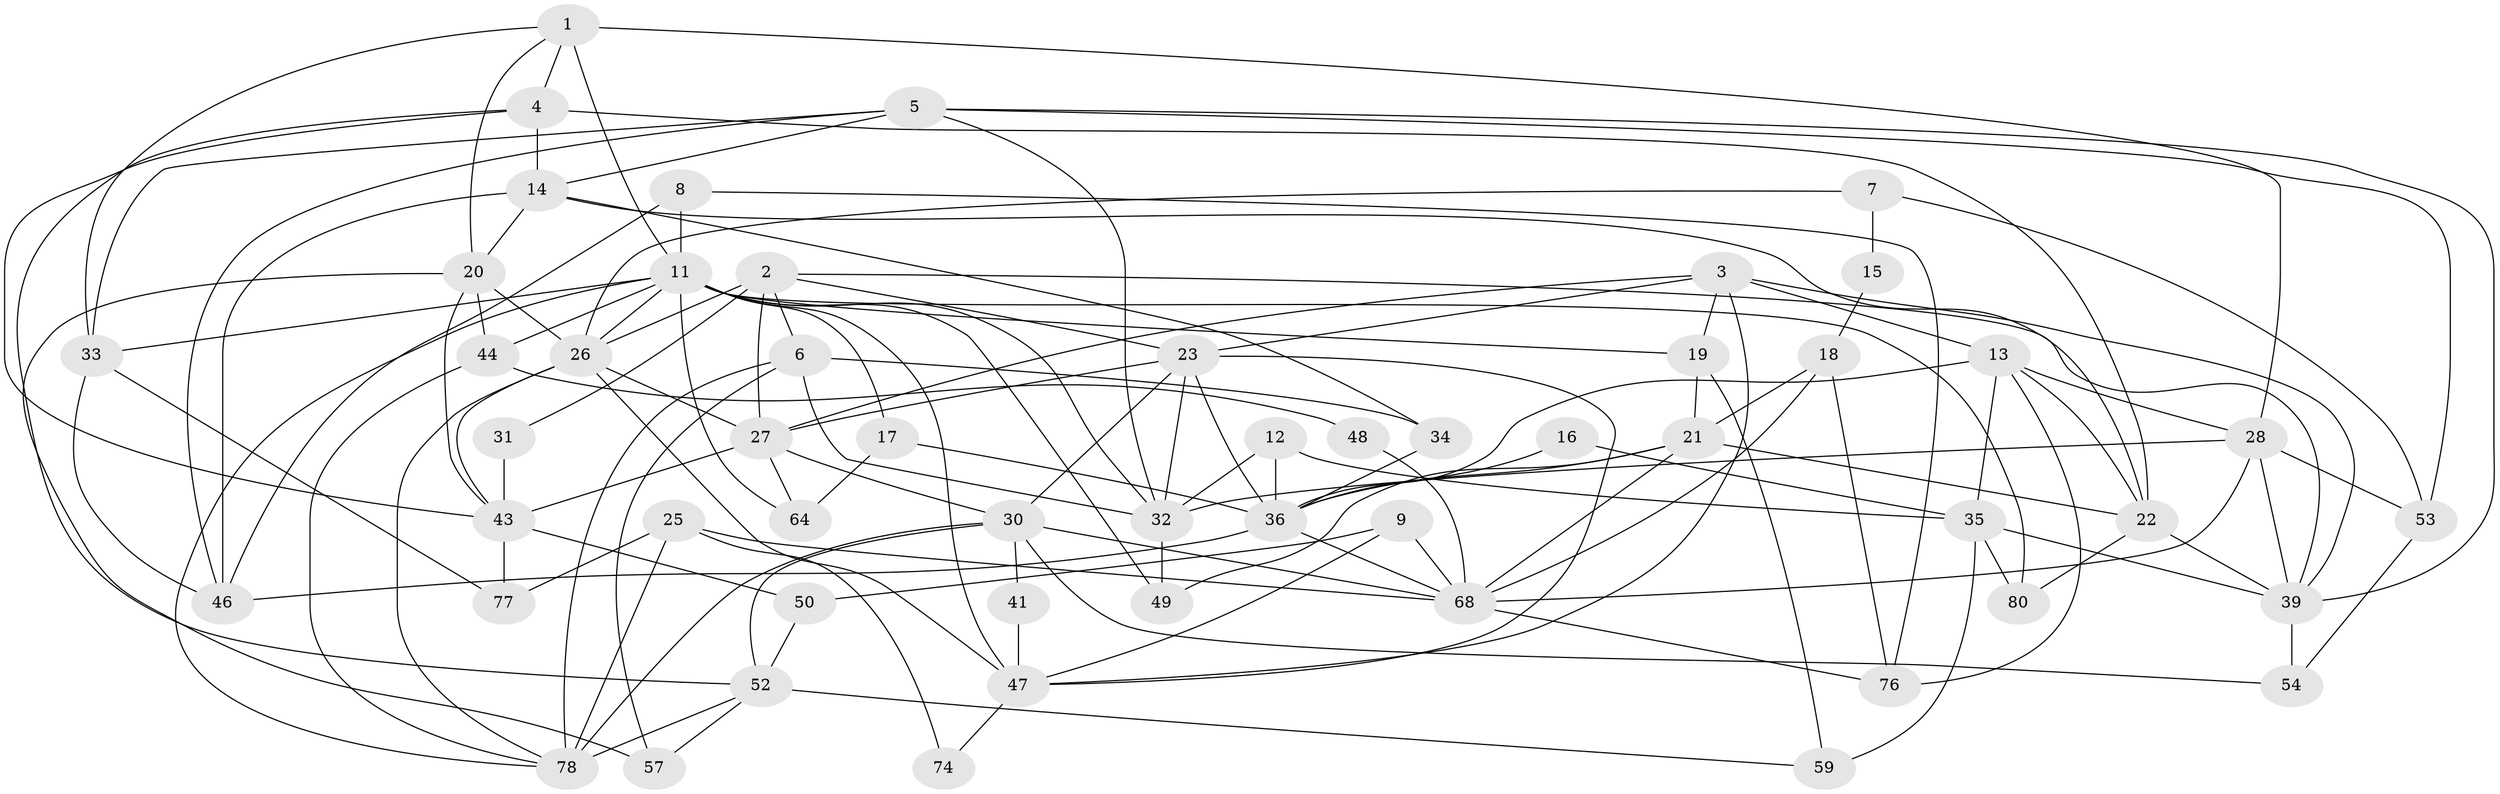 // Generated by graph-tools (version 1.1) at 2025/52/02/27/25 19:52:04]
// undirected, 54 vertices, 132 edges
graph export_dot {
graph [start="1"]
  node [color=gray90,style=filled];
  1 [super="+65"];
  2 [super="+24"];
  3 [super="+37"];
  4 [super="+66"];
  5 [super="+10"];
  6 [super="+67"];
  7;
  8;
  9;
  11 [super="+71"];
  12;
  13 [super="+51"];
  14 [super="+62"];
  15;
  16;
  17;
  18;
  19 [super="+45"];
  20 [super="+61"];
  21 [super="+29"];
  22 [super="+72"];
  23 [super="+79"];
  25;
  26 [super="+73"];
  27 [super="+63"];
  28 [super="+38"];
  30 [super="+42"];
  31;
  32 [super="+40"];
  33 [super="+55"];
  34;
  35 [super="+69"];
  36 [super="+60"];
  39 [super="+58"];
  41;
  43 [super="+56"];
  44;
  46;
  47 [super="+83"];
  48;
  49;
  50;
  52 [super="+75"];
  53;
  54;
  57;
  59;
  64;
  68 [super="+70"];
  74;
  76 [super="+82"];
  77;
  78 [super="+81"];
  80;
  1 -- 20;
  1 -- 11;
  1 -- 4;
  1 -- 28 [weight=2];
  1 -- 33;
  2 -- 26;
  2 -- 39;
  2 -- 6;
  2 -- 23;
  2 -- 27;
  2 -- 31;
  3 -- 19;
  3 -- 39;
  3 -- 47;
  3 -- 13;
  3 -- 23;
  3 -- 27;
  4 -- 14;
  4 -- 52;
  4 -- 43;
  4 -- 22;
  5 -- 33;
  5 -- 46;
  5 -- 32;
  5 -- 53;
  5 -- 14;
  5 -- 39;
  6 -- 34;
  6 -- 32;
  6 -- 57;
  6 -- 78;
  7 -- 53;
  7 -- 15;
  7 -- 26;
  8 -- 46;
  8 -- 11;
  8 -- 76;
  9 -- 47;
  9 -- 68;
  9 -- 50;
  11 -- 19;
  11 -- 44;
  11 -- 64;
  11 -- 80;
  11 -- 47;
  11 -- 17;
  11 -- 49;
  11 -- 78;
  11 -- 32;
  11 -- 26;
  11 -- 33;
  12 -- 36;
  12 -- 35;
  12 -- 32;
  13 -- 35;
  13 -- 36;
  13 -- 76;
  13 -- 28;
  13 -- 22;
  14 -- 20 [weight=3];
  14 -- 34;
  14 -- 46;
  14 -- 22;
  15 -- 18;
  16 -- 36;
  16 -- 35;
  17 -- 64;
  17 -- 36;
  18 -- 76;
  18 -- 68;
  18 -- 21;
  19 -- 59;
  19 -- 21;
  20 -- 44;
  20 -- 26;
  20 -- 57;
  20 -- 43;
  21 -- 49;
  21 -- 68;
  21 -- 36;
  21 -- 22;
  22 -- 80;
  22 -- 39;
  23 -- 36;
  23 -- 27;
  23 -- 32;
  23 -- 47;
  23 -- 30;
  25 -- 78;
  25 -- 74;
  25 -- 77;
  25 -- 68;
  26 -- 27;
  26 -- 47;
  26 -- 78;
  26 -- 43;
  27 -- 64;
  27 -- 43;
  27 -- 30;
  28 -- 39;
  28 -- 32;
  28 -- 68;
  28 -- 53;
  30 -- 78;
  30 -- 54;
  30 -- 41;
  30 -- 68;
  30 -- 52;
  31 -- 43;
  32 -- 49;
  33 -- 77;
  33 -- 46;
  34 -- 36;
  35 -- 59;
  35 -- 80;
  35 -- 39;
  36 -- 46;
  36 -- 68 [weight=2];
  39 -- 54;
  41 -- 47;
  43 -- 50;
  43 -- 77;
  44 -- 78;
  44 -- 48;
  47 -- 74;
  48 -- 68;
  50 -- 52;
  52 -- 78;
  52 -- 57;
  52 -- 59;
  53 -- 54;
  68 -- 76;
}
